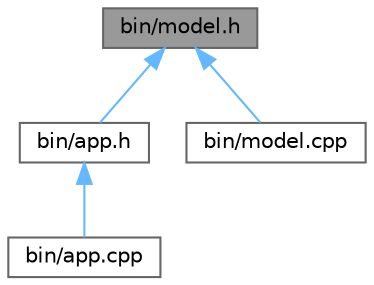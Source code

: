 digraph "bin/model.h"
{
 // LATEX_PDF_SIZE
  bgcolor="transparent";
  edge [fontname=Helvetica,fontsize=10,labelfontname=Helvetica,labelfontsize=10];
  node [fontname=Helvetica,fontsize=10,shape=box,height=0.2,width=0.4];
  Node1 [id="Node000001",label="bin/model.h",height=0.2,width=0.4,color="gray40", fillcolor="grey60", style="filled", fontcolor="black",tooltip="Header file with Perceptron model."];
  Node1 -> Node2 [id="edge1_Node000001_Node000002",dir="back",color="steelblue1",style="solid",tooltip=" "];
  Node2 [id="Node000002",label="bin/app.h",height=0.2,width=0.4,color="grey40", fillcolor="white", style="filled",URL="$app_8h.html",tooltip="Header file for App class."];
  Node2 -> Node3 [id="edge2_Node000002_Node000003",dir="back",color="steelblue1",style="solid",tooltip=" "];
  Node3 [id="Node000003",label="bin/app.cpp",height=0.2,width=0.4,color="grey40", fillcolor="white", style="filled",URL="$app_8cpp.html",tooltip="Implementation of App class."];
  Node1 -> Node4 [id="edge3_Node000001_Node000004",dir="back",color="steelblue1",style="solid",tooltip=" "];
  Node4 [id="Node000004",label="bin/model.cpp",height=0.2,width=0.4,color="grey40", fillcolor="white", style="filled",URL="$model_8cpp.html",tooltip="File with Perceptron model implementation."];
}
